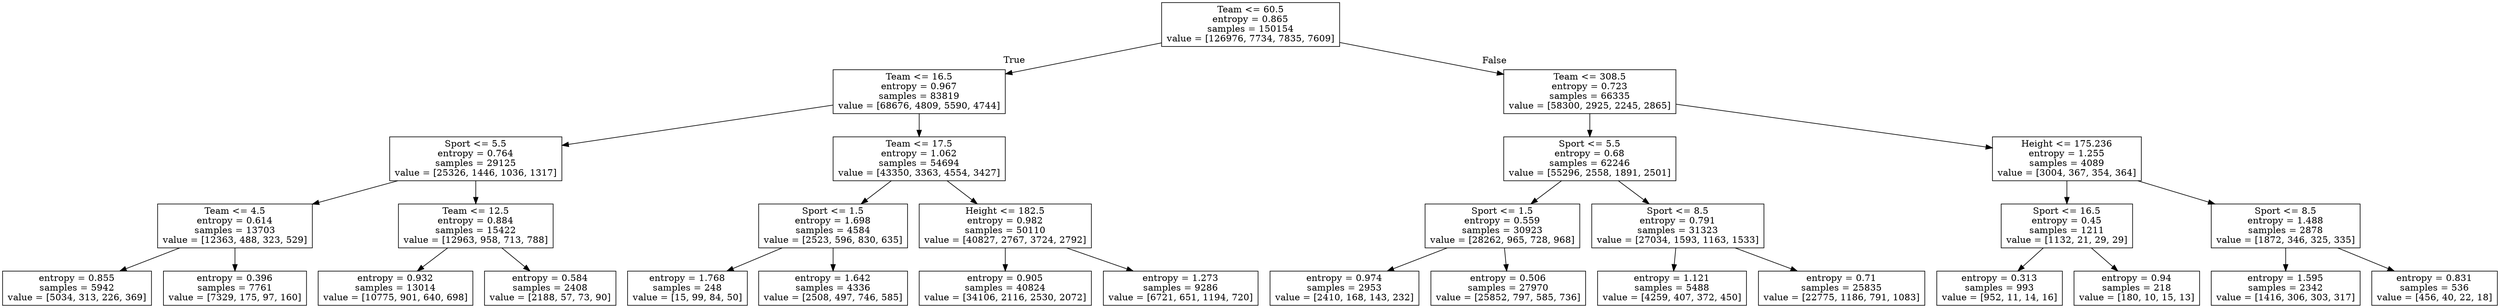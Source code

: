 digraph Tree {
node [shape=box] ;
0 [label="Team <= 60.5\nentropy = 0.865\nsamples = 150154\nvalue = [126976, 7734, 7835, 7609]"] ;
1 [label="Team <= 16.5\nentropy = 0.967\nsamples = 83819\nvalue = [68676, 4809, 5590, 4744]"] ;
0 -> 1 [labeldistance=2.5, labelangle=45, headlabel="True"] ;
2 [label="Sport <= 5.5\nentropy = 0.764\nsamples = 29125\nvalue = [25326, 1446, 1036, 1317]"] ;
1 -> 2 ;
3 [label="Team <= 4.5\nentropy = 0.614\nsamples = 13703\nvalue = [12363, 488, 323, 529]"] ;
2 -> 3 ;
4 [label="entropy = 0.855\nsamples = 5942\nvalue = [5034, 313, 226, 369]"] ;
3 -> 4 ;
5 [label="entropy = 0.396\nsamples = 7761\nvalue = [7329, 175, 97, 160]"] ;
3 -> 5 ;
6 [label="Team <= 12.5\nentropy = 0.884\nsamples = 15422\nvalue = [12963, 958, 713, 788]"] ;
2 -> 6 ;
7 [label="entropy = 0.932\nsamples = 13014\nvalue = [10775, 901, 640, 698]"] ;
6 -> 7 ;
8 [label="entropy = 0.584\nsamples = 2408\nvalue = [2188, 57, 73, 90]"] ;
6 -> 8 ;
9 [label="Team <= 17.5\nentropy = 1.062\nsamples = 54694\nvalue = [43350, 3363, 4554, 3427]"] ;
1 -> 9 ;
10 [label="Sport <= 1.5\nentropy = 1.698\nsamples = 4584\nvalue = [2523, 596, 830, 635]"] ;
9 -> 10 ;
11 [label="entropy = 1.768\nsamples = 248\nvalue = [15, 99, 84, 50]"] ;
10 -> 11 ;
12 [label="entropy = 1.642\nsamples = 4336\nvalue = [2508, 497, 746, 585]"] ;
10 -> 12 ;
13 [label="Height <= 182.5\nentropy = 0.982\nsamples = 50110\nvalue = [40827, 2767, 3724, 2792]"] ;
9 -> 13 ;
14 [label="entropy = 0.905\nsamples = 40824\nvalue = [34106, 2116, 2530, 2072]"] ;
13 -> 14 ;
15 [label="entropy = 1.273\nsamples = 9286\nvalue = [6721, 651, 1194, 720]"] ;
13 -> 15 ;
16 [label="Team <= 308.5\nentropy = 0.723\nsamples = 66335\nvalue = [58300, 2925, 2245, 2865]"] ;
0 -> 16 [labeldistance=2.5, labelangle=-45, headlabel="False"] ;
17 [label="Sport <= 5.5\nentropy = 0.68\nsamples = 62246\nvalue = [55296, 2558, 1891, 2501]"] ;
16 -> 17 ;
18 [label="Sport <= 1.5\nentropy = 0.559\nsamples = 30923\nvalue = [28262, 965, 728, 968]"] ;
17 -> 18 ;
19 [label="entropy = 0.974\nsamples = 2953\nvalue = [2410, 168, 143, 232]"] ;
18 -> 19 ;
20 [label="entropy = 0.506\nsamples = 27970\nvalue = [25852, 797, 585, 736]"] ;
18 -> 20 ;
21 [label="Sport <= 8.5\nentropy = 0.791\nsamples = 31323\nvalue = [27034, 1593, 1163, 1533]"] ;
17 -> 21 ;
22 [label="entropy = 1.121\nsamples = 5488\nvalue = [4259, 407, 372, 450]"] ;
21 -> 22 ;
23 [label="entropy = 0.71\nsamples = 25835\nvalue = [22775, 1186, 791, 1083]"] ;
21 -> 23 ;
24 [label="Height <= 175.236\nentropy = 1.255\nsamples = 4089\nvalue = [3004, 367, 354, 364]"] ;
16 -> 24 ;
25 [label="Sport <= 16.5\nentropy = 0.45\nsamples = 1211\nvalue = [1132, 21, 29, 29]"] ;
24 -> 25 ;
26 [label="entropy = 0.313\nsamples = 993\nvalue = [952, 11, 14, 16]"] ;
25 -> 26 ;
27 [label="entropy = 0.94\nsamples = 218\nvalue = [180, 10, 15, 13]"] ;
25 -> 27 ;
28 [label="Sport <= 8.5\nentropy = 1.488\nsamples = 2878\nvalue = [1872, 346, 325, 335]"] ;
24 -> 28 ;
29 [label="entropy = 1.595\nsamples = 2342\nvalue = [1416, 306, 303, 317]"] ;
28 -> 29 ;
30 [label="entropy = 0.831\nsamples = 536\nvalue = [456, 40, 22, 18]"] ;
28 -> 30 ;
}